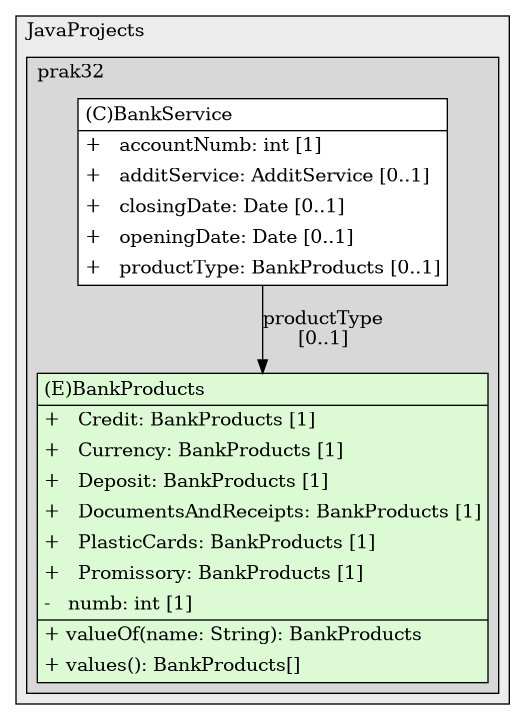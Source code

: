 @startuml

/' diagram meta data start
config=StructureConfiguration;
{
  "projectClassification": {
    "searchMode": "OpenProject", // OpenProject, AllProjects
    "includedProjects": "",
    "pathEndKeywords": "*.impl",
    "isClientPath": "",
    "isClientName": "",
    "isTestPath": "",
    "isTestName": "",
    "isMappingPath": "",
    "isMappingName": "",
    "isDataAccessPath": "",
    "isDataAccessName": "",
    "isDataStructurePath": "",
    "isDataStructureName": "",
    "isInterfaceStructuresPath": "",
    "isInterfaceStructuresName": "",
    "isEntryPointPath": "",
    "isEntryPointName": ""
  },
  "graphRestriction": {
    "classPackageExcludeFilter": "",
    "classPackageIncludeFilter": "",
    "classNameExcludeFilter": "",
    "classNameIncludeFilter": "",
    "methodNameExcludeFilter": "",
    "methodNameIncludeFilter": "",
    "removeByInheritance": "", // inheritance/annotation based filtering is done in a second step
    "removeByAnnotation": "",
    "removeByClassPackage": "", // cleanup the graph after inheritance/annotation based filtering is done
    "removeByClassName": "",
    "cutMappings": false,
    "cutEnum": true,
    "cutTests": true,
    "cutClient": true,
    "cutDataAccess": false,
    "cutInterfaceStructures": false,
    "cutDataStructures": false,
    "cutGetterAndSetter": true,
    "cutConstructors": true
  },
  "graphTraversal": {
    "forwardDepth": 6,
    "backwardDepth": 6,
    "classPackageExcludeFilter": "",
    "classPackageIncludeFilter": "",
    "classNameExcludeFilter": "",
    "classNameIncludeFilter": "",
    "methodNameExcludeFilter": "",
    "methodNameIncludeFilter": "",
    "hideMappings": false,
    "hideDataStructures": false,
    "hidePrivateMethods": true,
    "hideInterfaceCalls": true, // indirection: implementation -> interface (is hidden) -> implementation
    "onlyShowApplicationEntryPoints": false // root node is included
  },
  "details": {
    "aggregation": "GroupByClass", // ByClass, GroupByClass, None
    "showClassGenericTypes": true,
    "showMethods": true,
    "showMethodParameterNames": true,
    "showMethodParameterTypes": true,
    "showMethodReturnType": true,
    "showPackageLevels": 2,
    "showDetailedClassStructure": true
  },
  "rootClass": "prak32.BankProducts"
}
diagram meta data end '/



digraph g {
    rankdir="TB"
    splines=polyline
    

'nodes 
subgraph cluster_103904626 { 
   	label=JavaProjects
	labeljust=l
	fillcolor="#ececec"
	style=filled
   
   subgraph cluster_1230273184 { 
   	label=prak32
	labeljust=l
	fillcolor="#d8d8d8"
	style=filled
   
   BankProducts1660034155[
	label=<<TABLE BORDER="1" CELLBORDER="0" CELLPADDING="4" CELLSPACING="0">
<TR><TD ALIGN="LEFT" >(E)BankProducts</TD></TR>
<HR/>
<TR><TD ALIGN="LEFT" >+   Credit: BankProducts [1]</TD></TR>
<TR><TD ALIGN="LEFT" >+   Currency: BankProducts [1]</TD></TR>
<TR><TD ALIGN="LEFT" >+   Deposit: BankProducts [1]</TD></TR>
<TR><TD ALIGN="LEFT" >+   DocumentsAndReceipts: BankProducts [1]</TD></TR>
<TR><TD ALIGN="LEFT" >+   PlasticCards: BankProducts [1]</TD></TR>
<TR><TD ALIGN="LEFT" >+   Promissory: BankProducts [1]</TD></TR>
<TR><TD ALIGN="LEFT" >-   numb: int [1]</TD></TR>
<HR/>
<TR><TD ALIGN="LEFT" >+ valueOf(name: String): BankProducts</TD></TR>
<TR><TD ALIGN="LEFT" >+ values(): BankProducts[]</TD></TR>
</TABLE>>
	style=filled
	margin=0
	shape=plaintext
	fillcolor="#DCFBD5"
];

BankService1660034155[
	label=<<TABLE BORDER="1" CELLBORDER="0" CELLPADDING="4" CELLSPACING="0">
<TR><TD ALIGN="LEFT" >(C)BankService</TD></TR>
<HR/>
<TR><TD ALIGN="LEFT" >+   accountNumb: int [1]</TD></TR>
<TR><TD ALIGN="LEFT" >+   additService: AdditService [0..1]</TD></TR>
<TR><TD ALIGN="LEFT" >+   closingDate: Date [0..1]</TD></TR>
<TR><TD ALIGN="LEFT" >+   openingDate: Date [0..1]</TD></TR>
<TR><TD ALIGN="LEFT" >+   productType: BankProducts [0..1]</TD></TR>
</TABLE>>
	style=filled
	margin=0
	shape=plaintext
	fillcolor="#FFFFFF"
];
} 
} 

'edges    
BankService1660034155 -> BankProducts1660034155[label="productType
[0..1]"];
    
}
@enduml